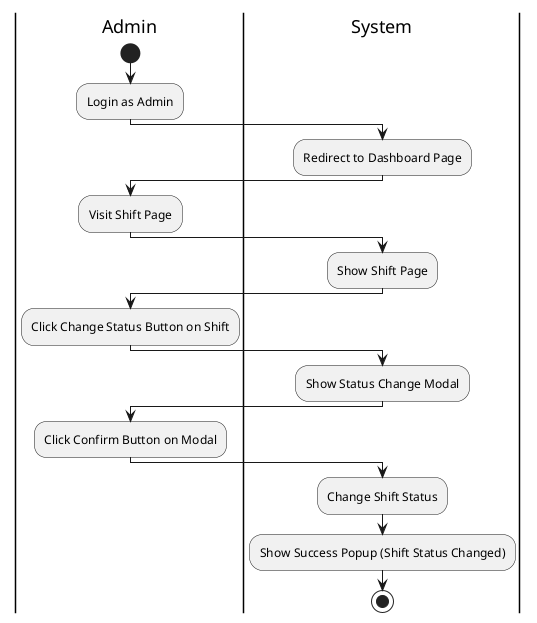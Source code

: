 @startuml ChangeShiftStatus
|Admin|
start
:Login as Admin;
|System|
:Redirect to Dashboard Page;
|Admin|
:Visit Shift Page;
|System|
:Show Shift Page;
|Admin|
:Click Change Status Button on Shift;
|System|
:Show Status Change Modal;
|Admin|
:Click Confirm Button on Modal;
|System|
:Change Shift Status;
:Show Success Popup (Shift Status Changed);
stop
@enduml
